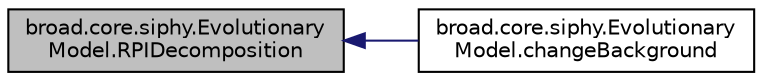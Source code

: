 digraph "broad.core.siphy.EvolutionaryModel.RPIDecomposition"
{
  edge [fontname="Helvetica",fontsize="10",labelfontname="Helvetica",labelfontsize="10"];
  node [fontname="Helvetica",fontsize="10",shape=record];
  rankdir="LR";
  Node1 [label="broad.core.siphy.Evolutionary\lModel.RPIDecomposition",height=0.2,width=0.4,color="black", fillcolor="grey75", style="filled" fontcolor="black"];
  Node1 -> Node2 [dir="back",color="midnightblue",fontsize="10",style="solid"];
  Node2 [label="broad.core.siphy.Evolutionary\lModel.changeBackground",height=0.2,width=0.4,color="black", fillcolor="white", style="filled",URL="$classbroad_1_1core_1_1siphy_1_1_evolutionary_model.html#ac437b29e748a9874861b28b951ba691e"];
}
